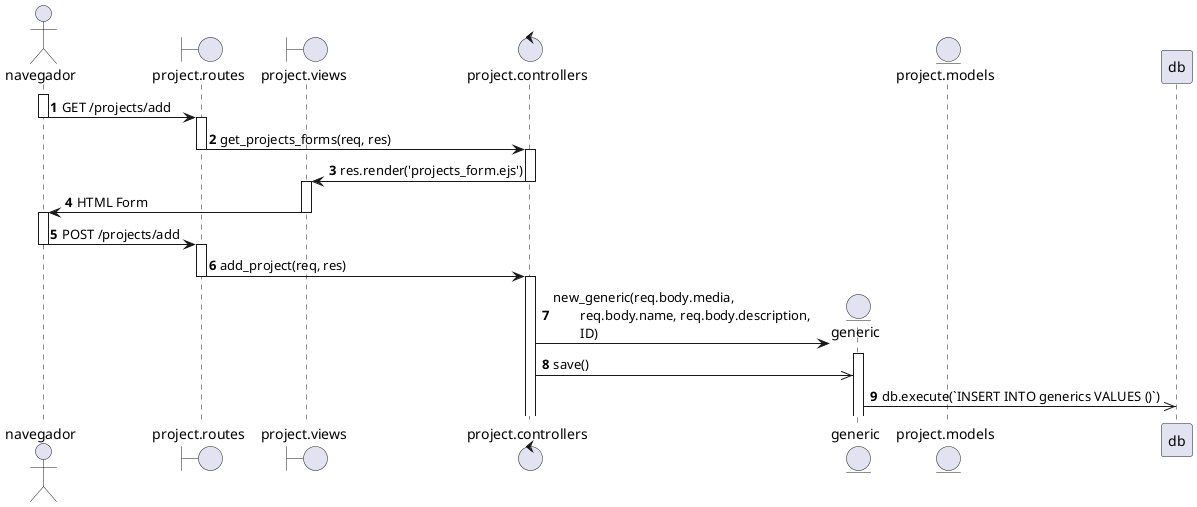 @startuml 

autonumber

actor navegador as nav
boundary "project.routes" as routes
boundary "project.views" as view
control "project.controllers" as controller


activate nav
nav -> routes: GET /projects/add
deactivate nav

activate routes
routes -> controller: get_projects_forms(req, res)
deactivate routes

activate controller
controller -> view: res.render('projects_form.ejs')
deactivate controller

activate view
view -> nav: HTML Form
deactivate view

activate nav
nav -> routes: POST /projects/add
deactivate nav

activate routes
routes -> controller: add_project(req, res)
deactivate routes

activate controller
    create entity generic
controller -> generic: new_generic(req.body.media, \n\treq.body.name, req.body.description, \n\tID)

activate generic
controller ->> generic: save()

generic ->> db: db.execute(`INSERT INTO generics VALUES ()`)

entity "project.models" as model
database portfolio as db 

@enduml